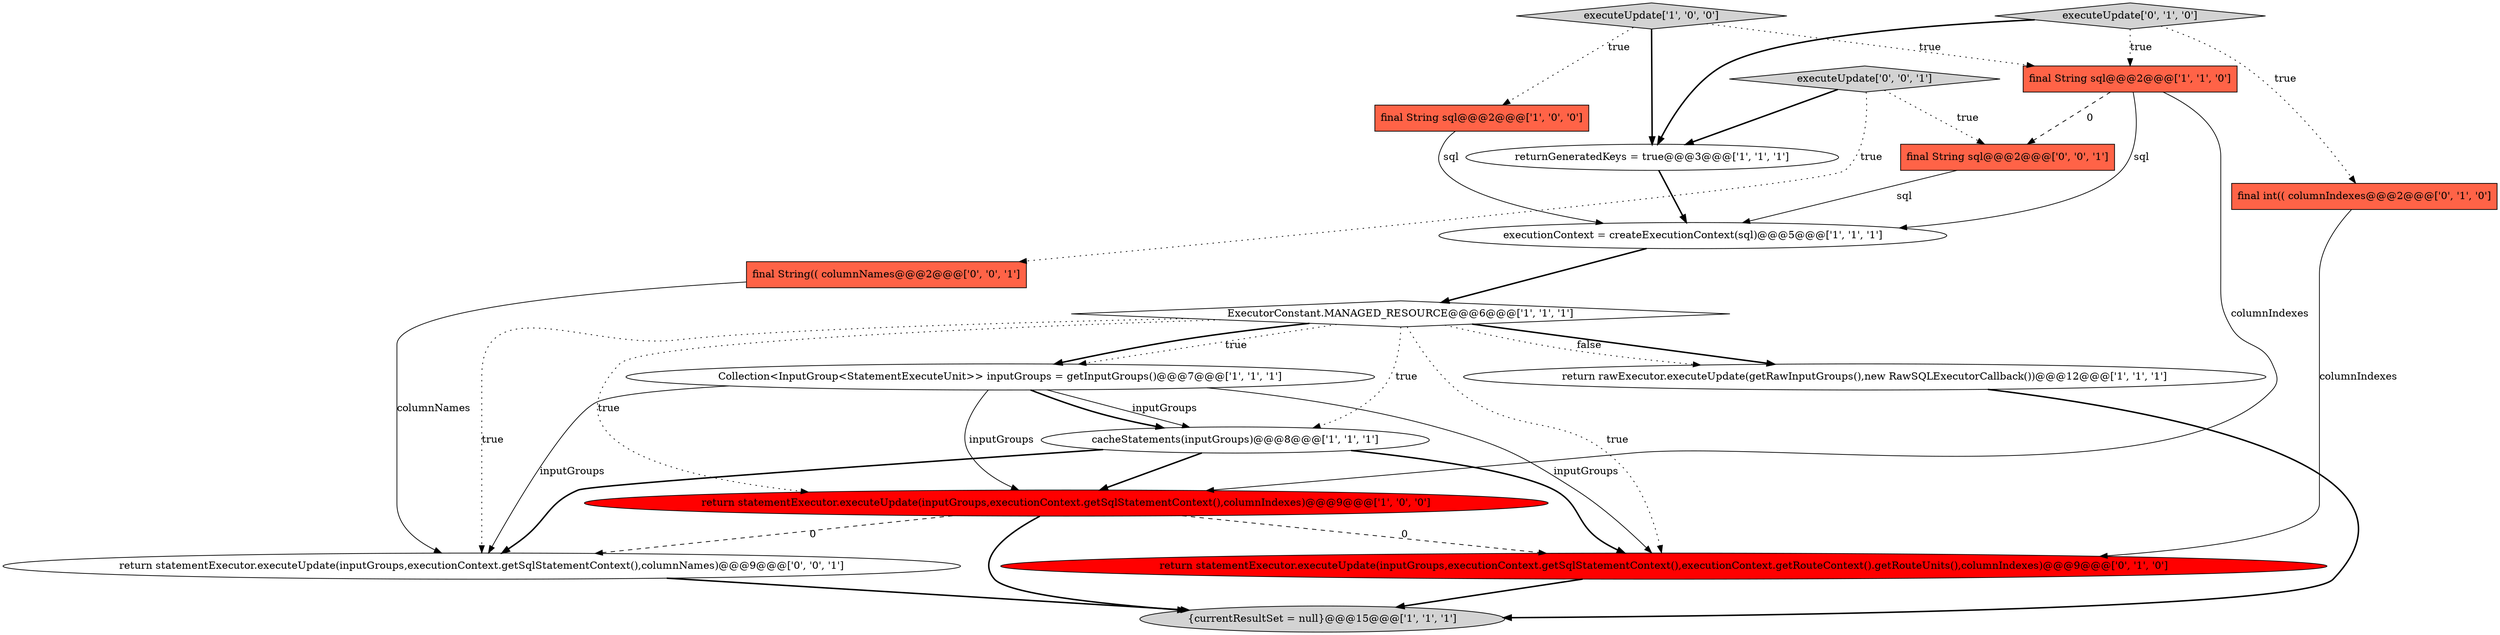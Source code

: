 digraph {
6 [style = filled, label = "final String sql@@@2@@@['1', '0', '0']", fillcolor = tomato, shape = box image = "AAA0AAABBB1BBB"];
12 [style = filled, label = "executeUpdate['0', '1', '0']", fillcolor = lightgray, shape = diamond image = "AAA0AAABBB2BBB"];
14 [style = filled, label = "final String(( columnNames@@@2@@@['0', '0', '1']", fillcolor = tomato, shape = box image = "AAA0AAABBB3BBB"];
10 [style = filled, label = "return rawExecutor.executeUpdate(getRawInputGroups(),new RawSQLExecutorCallback())@@@12@@@['1', '1', '1']", fillcolor = white, shape = ellipse image = "AAA0AAABBB1BBB"];
17 [style = filled, label = "executeUpdate['0', '0', '1']", fillcolor = lightgray, shape = diamond image = "AAA0AAABBB3BBB"];
13 [style = filled, label = "return statementExecutor.executeUpdate(inputGroups,executionContext.getSqlStatementContext(),executionContext.getRouteContext().getRouteUnits(),columnIndexes)@@@9@@@['0', '1', '0']", fillcolor = red, shape = ellipse image = "AAA1AAABBB2BBB"];
9 [style = filled, label = "return statementExecutor.executeUpdate(inputGroups,executionContext.getSqlStatementContext(),columnIndexes)@@@9@@@['1', '0', '0']", fillcolor = red, shape = ellipse image = "AAA1AAABBB1BBB"];
8 [style = filled, label = "ExecutorConstant.MANAGED_RESOURCE@@@6@@@['1', '1', '1']", fillcolor = white, shape = diamond image = "AAA0AAABBB1BBB"];
4 [style = filled, label = "executeUpdate['1', '0', '0']", fillcolor = lightgray, shape = diamond image = "AAA0AAABBB1BBB"];
3 [style = filled, label = "Collection<InputGroup<StatementExecuteUnit>> inputGroups = getInputGroups()@@@7@@@['1', '1', '1']", fillcolor = white, shape = ellipse image = "AAA0AAABBB1BBB"];
1 [style = filled, label = "{currentResultSet = null}@@@15@@@['1', '1', '1']", fillcolor = lightgray, shape = ellipse image = "AAA0AAABBB1BBB"];
11 [style = filled, label = "final int(( columnIndexes@@@2@@@['0', '1', '0']", fillcolor = tomato, shape = box image = "AAA0AAABBB2BBB"];
5 [style = filled, label = "cacheStatements(inputGroups)@@@8@@@['1', '1', '1']", fillcolor = white, shape = ellipse image = "AAA0AAABBB1BBB"];
15 [style = filled, label = "final String sql@@@2@@@['0', '0', '1']", fillcolor = tomato, shape = box image = "AAA0AAABBB3BBB"];
0 [style = filled, label = "executionContext = createExecutionContext(sql)@@@5@@@['1', '1', '1']", fillcolor = white, shape = ellipse image = "AAA0AAABBB1BBB"];
2 [style = filled, label = "returnGeneratedKeys = true@@@3@@@['1', '1', '1']", fillcolor = white, shape = ellipse image = "AAA0AAABBB1BBB"];
7 [style = filled, label = "final String sql@@@2@@@['1', '1', '0']", fillcolor = tomato, shape = box image = "AAA0AAABBB1BBB"];
16 [style = filled, label = "return statementExecutor.executeUpdate(inputGroups,executionContext.getSqlStatementContext(),columnNames)@@@9@@@['0', '0', '1']", fillcolor = white, shape = ellipse image = "AAA0AAABBB3BBB"];
4->6 [style = dotted, label="true"];
8->10 [style = bold, label=""];
9->16 [style = dashed, label="0"];
3->16 [style = solid, label="inputGroups"];
15->0 [style = solid, label="sql"];
5->9 [style = bold, label=""];
3->5 [style = solid, label="inputGroups"];
8->3 [style = bold, label=""];
8->16 [style = dotted, label="true"];
11->13 [style = solid, label="columnIndexes"];
4->7 [style = dotted, label="true"];
17->14 [style = dotted, label="true"];
4->2 [style = bold, label=""];
8->10 [style = dotted, label="false"];
14->16 [style = solid, label="columnNames"];
3->9 [style = solid, label="inputGroups"];
8->3 [style = dotted, label="true"];
13->1 [style = bold, label=""];
6->0 [style = solid, label="sql"];
12->11 [style = dotted, label="true"];
7->9 [style = solid, label="columnIndexes"];
5->16 [style = bold, label=""];
12->2 [style = bold, label=""];
3->5 [style = bold, label=""];
2->0 [style = bold, label=""];
17->15 [style = dotted, label="true"];
17->2 [style = bold, label=""];
16->1 [style = bold, label=""];
8->5 [style = dotted, label="true"];
5->13 [style = bold, label=""];
9->13 [style = dashed, label="0"];
0->8 [style = bold, label=""];
7->15 [style = dashed, label="0"];
8->13 [style = dotted, label="true"];
8->9 [style = dotted, label="true"];
9->1 [style = bold, label=""];
12->7 [style = dotted, label="true"];
10->1 [style = bold, label=""];
7->0 [style = solid, label="sql"];
3->13 [style = solid, label="inputGroups"];
}
